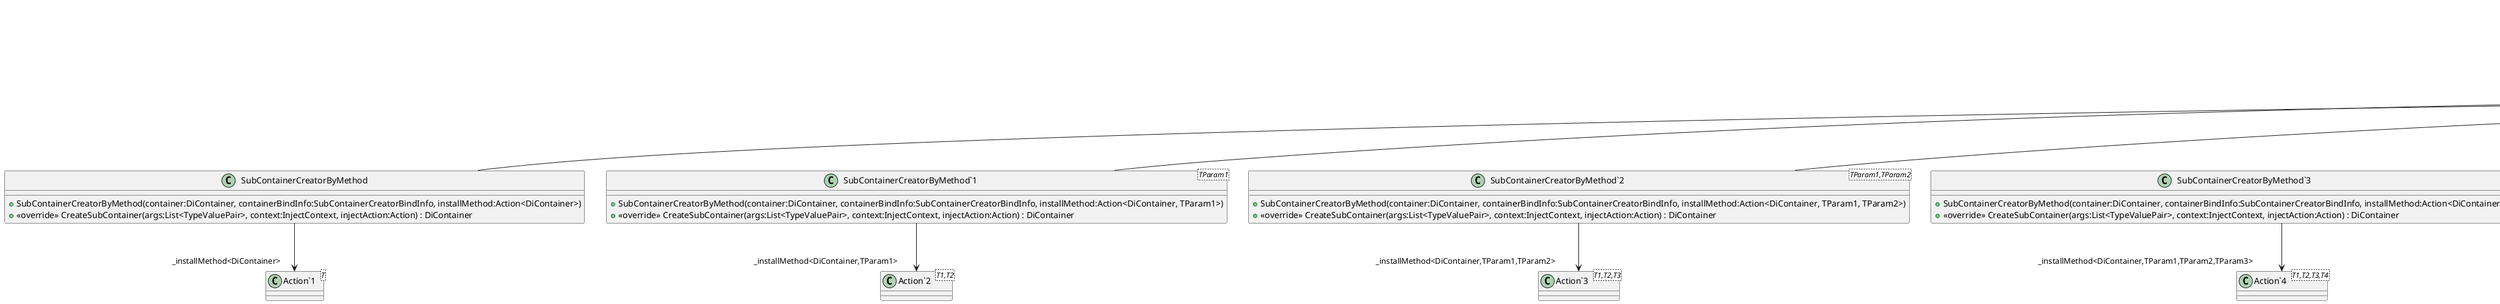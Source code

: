@startuml
abstract class SubContainerCreatorByMethodBase {
    + SubContainerCreatorByMethodBase(container:DiContainer, containerBindInfo:SubContainerCreatorBindInfo)
    + {abstract} CreateSubContainer(args:List<TypeValuePair>, context:InjectContext, injectAction:Action) : DiContainer
}
class SubContainerCreatorByMethod {
    + SubContainerCreatorByMethod(container:DiContainer, containerBindInfo:SubContainerCreatorBindInfo, installMethod:Action<DiContainer>)
    + <<override>> CreateSubContainer(args:List<TypeValuePair>, context:InjectContext, injectAction:Action) : DiContainer
}
class "SubContainerCreatorByMethod`1"<TParam1> {
    + SubContainerCreatorByMethod(container:DiContainer, containerBindInfo:SubContainerCreatorBindInfo, installMethod:Action<DiContainer, TParam1>)
    + <<override>> CreateSubContainer(args:List<TypeValuePair>, context:InjectContext, injectAction:Action) : DiContainer
}
class "SubContainerCreatorByMethod`2"<TParam1,TParam2> {
    + SubContainerCreatorByMethod(container:DiContainer, containerBindInfo:SubContainerCreatorBindInfo, installMethod:Action<DiContainer, TParam1, TParam2>)
    + <<override>> CreateSubContainer(args:List<TypeValuePair>, context:InjectContext, injectAction:Action) : DiContainer
}
class "SubContainerCreatorByMethod`3"<TParam1,TParam2,TParam3> {
    + SubContainerCreatorByMethod(container:DiContainer, containerBindInfo:SubContainerCreatorBindInfo, installMethod:Action<DiContainer, TParam1, TParam2, TParam3>)
    + <<override>> CreateSubContainer(args:List<TypeValuePair>, context:InjectContext, injectAction:Action) : DiContainer
}
class "SubContainerCreatorByMethod`4"<TParam1,TParam2,TParam3,TParam4> {
    + SubContainerCreatorByMethod(container:DiContainer, containerBindInfo:SubContainerCreatorBindInfo, installMethod:ModestTree.Util.
#endif
            Action<DiContainer, TParam1, TParam2, TParam3, TParam4>)
    + <<override>> CreateSubContainer(args:List<TypeValuePair>, context:InjectContext, injectAction:Action) : DiContainer
}
class "SubContainerCreatorByMethod`5"<TParam1,TParam2,TParam3,TParam4,TParam5> {
    + SubContainerCreatorByMethod(container:DiContainer, containerBindInfo:SubContainerCreatorBindInfo, installMethod:ModestTree.Util.
#endif
            Action<DiContainer, TParam1, TParam2, TParam3, TParam4, TParam5>)
    + <<override>> CreateSubContainer(args:List<TypeValuePair>, context:InjectContext, injectAction:Action) : DiContainer
}
class "SubContainerCreatorByMethod`6"<TParam1,TParam2,TParam3,TParam4,TParam5,TParam6> {
    + SubContainerCreatorByMethod(container:DiContainer, containerBindInfo:SubContainerCreatorBindInfo, installMethod:ModestTree.Util.
#endif
            Action<DiContainer, TParam1, TParam2, TParam3, TParam4, TParam5, TParam6>)
    + <<override>> CreateSubContainer(args:List<TypeValuePair>, context:InjectContext, injectAction:Action) : DiContainer
}
class "SubContainerCreatorByMethod`10"<TParam1,TParam2,TParam3,TParam4,TParam5,TParam6,TParam7,TParam8,TParam9,TParam10> {
    + SubContainerCreatorByMethod(container:DiContainer, containerBindInfo:SubContainerCreatorBindInfo, installMethod:ModestTree.Util.
#endif
            Action<DiContainer, TParam1, TParam2, TParam3, TParam4, TParam5, TParam6, TParam7, TParam8, TParam9, TParam10>)
    + <<override>> CreateSubContainer(args:List<TypeValuePair>, context:InjectContext, injectAction:Action) : DiContainer
}
class "Action`1"<T> {
}
class "Action`2"<T1,T2> {
}
class "Action`3"<T1,T2,T3> {
}
class "Action`4"<T1,T2,T3,T4> {
}
ISubContainerCreator <|-- SubContainerCreatorByMethodBase
SubContainerCreatorByMethodBase --> "_container" DiContainer
SubContainerCreatorByMethodBase --> "_containerBindInfo" SubContainerCreatorBindInfo
SubContainerCreatorByMethodBase <|-- SubContainerCreatorByMethod
SubContainerCreatorByMethod --> "_installMethod<DiContainer>" "Action`1"
SubContainerCreatorByMethodBase <|-- "SubContainerCreatorByMethod`1"
"SubContainerCreatorByMethod`1" --> "_installMethod<DiContainer,TParam1>" "Action`2"
SubContainerCreatorByMethodBase <|-- "SubContainerCreatorByMethod`2"
"SubContainerCreatorByMethod`2" --> "_installMethod<DiContainer,TParam1,TParam2>" "Action`3"
SubContainerCreatorByMethodBase <|-- "SubContainerCreatorByMethod`3"
"SubContainerCreatorByMethod`3" --> "_installMethod<DiContainer,TParam1,TParam2,TParam3>" "Action`4"
SubContainerCreatorByMethodBase <|-- "SubContainerCreatorByMethod`4"
SubContainerCreatorByMethodBase <|-- "SubContainerCreatorByMethod`5"
SubContainerCreatorByMethodBase <|-- "SubContainerCreatorByMethod`6"
SubContainerCreatorByMethodBase <|-- "SubContainerCreatorByMethod`10"
@enduml
